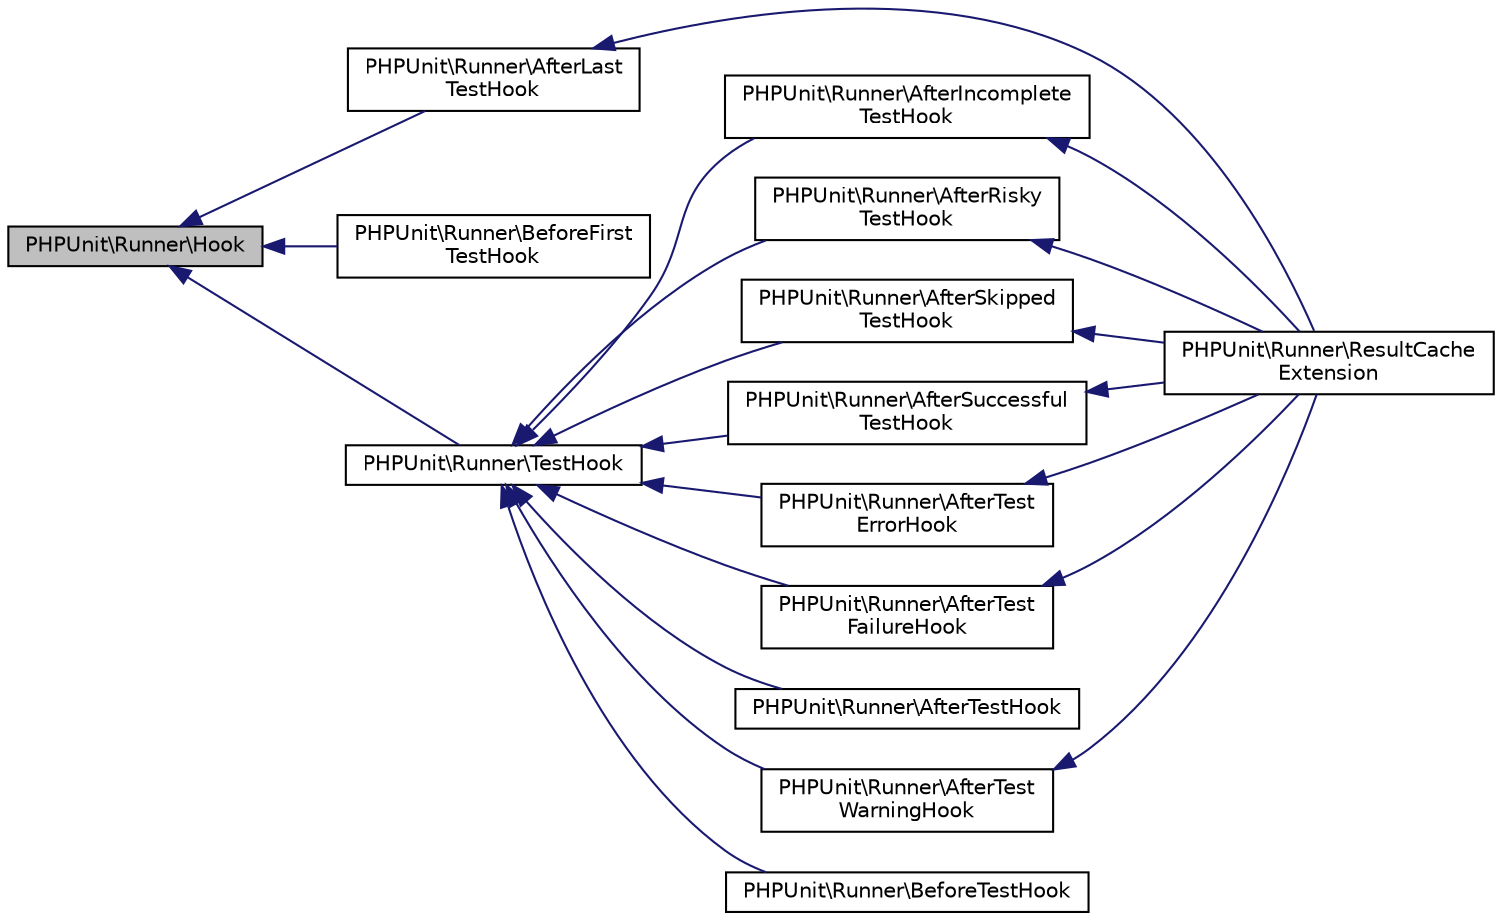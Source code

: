 digraph "PHPUnit\Runner\Hook"
{
  edge [fontname="Helvetica",fontsize="10",labelfontname="Helvetica",labelfontsize="10"];
  node [fontname="Helvetica",fontsize="10",shape=record];
  rankdir="LR";
  Node0 [label="PHPUnit\\Runner\\Hook",height=0.2,width=0.4,color="black", fillcolor="grey75", style="filled", fontcolor="black"];
  Node0 -> Node1 [dir="back",color="midnightblue",fontsize="10",style="solid",fontname="Helvetica"];
  Node1 [label="PHPUnit\\Runner\\AfterLast\lTestHook",height=0.2,width=0.4,color="black", fillcolor="white", style="filled",URL="$interfacePHPUnit_1_1Runner_1_1AfterLastTestHook.html"];
  Node1 -> Node2 [dir="back",color="midnightblue",fontsize="10",style="solid",fontname="Helvetica"];
  Node2 [label="PHPUnit\\Runner\\ResultCache\lExtension",height=0.2,width=0.4,color="black", fillcolor="white", style="filled",URL="$classPHPUnit_1_1Runner_1_1ResultCacheExtension.html"];
  Node0 -> Node3 [dir="back",color="midnightblue",fontsize="10",style="solid",fontname="Helvetica"];
  Node3 [label="PHPUnit\\Runner\\BeforeFirst\lTestHook",height=0.2,width=0.4,color="black", fillcolor="white", style="filled",URL="$interfacePHPUnit_1_1Runner_1_1BeforeFirstTestHook.html"];
  Node0 -> Node4 [dir="back",color="midnightblue",fontsize="10",style="solid",fontname="Helvetica"];
  Node4 [label="PHPUnit\\Runner\\TestHook",height=0.2,width=0.4,color="black", fillcolor="white", style="filled",URL="$interfacePHPUnit_1_1Runner_1_1TestHook.html"];
  Node4 -> Node5 [dir="back",color="midnightblue",fontsize="10",style="solid",fontname="Helvetica"];
  Node5 [label="PHPUnit\\Runner\\AfterIncomplete\lTestHook",height=0.2,width=0.4,color="black", fillcolor="white", style="filled",URL="$interfacePHPUnit_1_1Runner_1_1AfterIncompleteTestHook.html"];
  Node5 -> Node2 [dir="back",color="midnightblue",fontsize="10",style="solid",fontname="Helvetica"];
  Node4 -> Node6 [dir="back",color="midnightblue",fontsize="10",style="solid",fontname="Helvetica"];
  Node6 [label="PHPUnit\\Runner\\AfterRisky\lTestHook",height=0.2,width=0.4,color="black", fillcolor="white", style="filled",URL="$interfacePHPUnit_1_1Runner_1_1AfterRiskyTestHook.html"];
  Node6 -> Node2 [dir="back",color="midnightblue",fontsize="10",style="solid",fontname="Helvetica"];
  Node4 -> Node7 [dir="back",color="midnightblue",fontsize="10",style="solid",fontname="Helvetica"];
  Node7 [label="PHPUnit\\Runner\\AfterSkipped\lTestHook",height=0.2,width=0.4,color="black", fillcolor="white", style="filled",URL="$interfacePHPUnit_1_1Runner_1_1AfterSkippedTestHook.html"];
  Node7 -> Node2 [dir="back",color="midnightblue",fontsize="10",style="solid",fontname="Helvetica"];
  Node4 -> Node8 [dir="back",color="midnightblue",fontsize="10",style="solid",fontname="Helvetica"];
  Node8 [label="PHPUnit\\Runner\\AfterSuccessful\lTestHook",height=0.2,width=0.4,color="black", fillcolor="white", style="filled",URL="$interfacePHPUnit_1_1Runner_1_1AfterSuccessfulTestHook.html"];
  Node8 -> Node2 [dir="back",color="midnightblue",fontsize="10",style="solid",fontname="Helvetica"];
  Node4 -> Node9 [dir="back",color="midnightblue",fontsize="10",style="solid",fontname="Helvetica"];
  Node9 [label="PHPUnit\\Runner\\AfterTest\lErrorHook",height=0.2,width=0.4,color="black", fillcolor="white", style="filled",URL="$interfacePHPUnit_1_1Runner_1_1AfterTestErrorHook.html"];
  Node9 -> Node2 [dir="back",color="midnightblue",fontsize="10",style="solid",fontname="Helvetica"];
  Node4 -> Node10 [dir="back",color="midnightblue",fontsize="10",style="solid",fontname="Helvetica"];
  Node10 [label="PHPUnit\\Runner\\AfterTest\lFailureHook",height=0.2,width=0.4,color="black", fillcolor="white", style="filled",URL="$interfacePHPUnit_1_1Runner_1_1AfterTestFailureHook.html"];
  Node10 -> Node2 [dir="back",color="midnightblue",fontsize="10",style="solid",fontname="Helvetica"];
  Node4 -> Node11 [dir="back",color="midnightblue",fontsize="10",style="solid",fontname="Helvetica"];
  Node11 [label="PHPUnit\\Runner\\AfterTestHook",height=0.2,width=0.4,color="black", fillcolor="white", style="filled",URL="$interfacePHPUnit_1_1Runner_1_1AfterTestHook.html"];
  Node4 -> Node12 [dir="back",color="midnightblue",fontsize="10",style="solid",fontname="Helvetica"];
  Node12 [label="PHPUnit\\Runner\\AfterTest\lWarningHook",height=0.2,width=0.4,color="black", fillcolor="white", style="filled",URL="$interfacePHPUnit_1_1Runner_1_1AfterTestWarningHook.html"];
  Node12 -> Node2 [dir="back",color="midnightblue",fontsize="10",style="solid",fontname="Helvetica"];
  Node4 -> Node13 [dir="back",color="midnightblue",fontsize="10",style="solid",fontname="Helvetica"];
  Node13 [label="PHPUnit\\Runner\\BeforeTestHook",height=0.2,width=0.4,color="black", fillcolor="white", style="filled",URL="$interfacePHPUnit_1_1Runner_1_1BeforeTestHook.html"];
}
